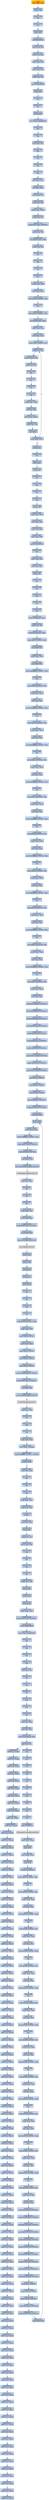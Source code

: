 digraph G {
node[shape=rectangle,style=filled,fillcolor=lightsteelblue,color=lightsteelblue]
bgcolor="transparent"
a0x004732dfmovl_edi_edi[label="start\nmovl %edi, %edi",color="lightgrey",fillcolor="orange"];
a0x004732e1pushw_dx[label="0x004732e1\npushw %dx"];
a0x004732e3nop_[label="0x004732e3\nnop "];
a0x004732e4nop_[label="0x004732e4\nnop "];
a0x004732e5popw_bx[label="0x004732e5\npopw %bx"];
a0x004732e7call_0x00473305[label="0x004732e7\ncall 0x00473305"];
a0x00473305movb_dl_dl[label="0x00473305\nmovb %dl, %dl"];
a0x00473307movw_fs_dx[label="0x00473307\nmovw %fs, %dx"];
a0x00473309movw_ds_bx[label="0x00473309\nmovw %ds, %bx"];
a0x0047330bmovw_dx_ds[label="0x0047330b\nmovw %dx, %ds"];
a0x0047330dxchgb_al_al[label="0x0047330d\nxchgb %al, %al"];
a0x0047330fpushl_0x00000000[label="0x0047330f\npushl 0x00000000"];
a0x00473315popl_ebx[label="0x00473315\npopl %ebx"];
a0x00473316nop_[label="0x00473316\nnop "];
a0x00473317nop_[label="0x00473317\nnop "];
a0x00473318pushl_ebx[label="0x00473318\npushl %ebx"];
a0x00473319movl_esp_0x00000000[label="0x00473319\nmovl %esp, 0x00000000"];
a0x0047331fnop_[label="0x0047331f\nnop "];
a0x00473320nop_[label="0x00473320\nnop "];
a0x00473321movb_al_al[label="0x00473321\nmovb %al, %al"];
a0x00473323nop_[label="0x00473323\nnop "];
a0x00473324nop_[label="0x00473324\nnop "];
a0x00473325nop_[label="0x00473325\nnop "];
a0x00473326nop_[label="0x00473326\nnop "];
a0x00473327movl_esi_esi[label="0x00473327\nmovl %esi, %esi"];
a0x00473329xorl_eax_eax[label="0x00473329\nxorl %eax, %eax"];
a0x0047332bmovw_bx_ds[label="0x0047332b\nmovw %bx, %ds"];
a0x0047332dmovb_dl_dl[label="0x0047332d\nmovb %dl, %dl"];
a0x0047332fxchgl_eax_eax_[label="0x0047332f\nxchgl %eax, (%eax)"];
a0x00473331xchgb_al_al[label="0x00473331\nxchgb %al, %al"];
a0x00473333pushl_0x4733bcUINT32[label="0x00473333\npushl $0x4733bc<UINT32>"];
a0x00473338movw_di_di[label="0x00473338\nmovw %di, %di"];
a0x0047333bleal_0x004732d7_edi[label="0x0047333b\nleal 0x004732d7, %edi"];
a0x00473341movw_si_si[label="0x00473341\nmovw %si, %si"];
a0x00473344nop_[label="0x00473344\nnop "];
a0x00473345nop_[label="0x00473345\nnop "];
a0x00473346nop_[label="0x00473346\nnop "];
a0x00473347nop_[label="0x00473347\nnop "];
a0x00473348xchgl_edx_edx[label="0x00473348\nxchgl %edx, %edx"];
a0x0047334amovl_edi_ecx[label="0x0047334a\nmovl %edi, %ecx"];
a0x0047334cxorw_0x12UINT8_bx[label="0x0047334c\nxorw $0x12<UINT8>, %bx"];
a0x00473350nop_[label="0x00473350\nnop "];
a0x00473351xorw_0x12UINT8_bx[label="0x00473351\nxorw $0x12<UINT8>, %bx"];
a0x00473355leal_0x00472f20_ebx[label="0x00473355\nleal 0x00472f20, %ebx"];
a0x0047335bxchgl_esi_esi[label="0x0047335b\nxchgl %esi, %esi"];
a0x0047335dsubl_ebx_ecx[label="0x0047335d\nsubl %ebx, %ecx"];
a0x0047335fmovb_0x5UINT8_al[label="0x0047335f\nmovb $0x5<UINT8>, %al"];
a0x00473361xchgb_cl_al[label="0x00473361\nxchgb %cl, %al"];
a0x00473363movb_ebx__ah[label="0x00473363\nmovb (%ebx), %ah"];
a0x00473365movw_si_si[label="0x00473365\nmovw %si, %si"];
a0x00473368nop_[label="0x00473368\nnop "];
a0x00473369nop_[label="0x00473369\nnop "];
a0x0047336anop_[label="0x0047336a\nnop "];
a0x0047336bnop_[label="0x0047336b\nnop "];
a0x0047336cxchgl_edx_edx[label="0x0047336c\nxchgl %edx, %edx"];
a0x0047336erorb_cl_ah[label="0x0047336e\nrorb %cl, %ah"];
a0x00473370movb_ah_ebx_[label="0x00473370\nmovb %ah, (%ebx)"];
a0x00473372xchgb_cl_al[label="0x00473372\nxchgb %cl, %al"];
a0x00473374incl_ebx[label="0x00473374\nincl %ebx"];
a0x00473375loop_0x00473361[label="0x00473375\nloop 0x00473361"];
a0x00473377pushl_eax[label="0x00473377\npushl %eax"];
a0x00473378nop_[label="0x00473378\nnop "];
a0x00473379popl_eax[label="0x00473379\npopl %eax"];
a0x0047337apopw_si[label="0x0047337a\npopw %si"];
a0x0047337cnop_[label="0x0047337c\nnop "];
a0x0047337dnop_[label="0x0047337d\nnop "];
a0x0047337enop_[label="0x0047337e\nnop "];
a0x0047337fnop_[label="0x0047337f\nnop "];
a0x00473380pushw_si[label="0x00473380\npushw %si"];
a0x00473382xchgl_eax_esi[label="0x00473382\nxchgl %eax, %esi"];
a0x00473383movw_fs_ax[label="0x00473383\nmovw %fs, %ax"];
a0x00473385movw_ds_bx[label="0x00473385\nmovw %ds, %bx"];
a0x00473387movw_ax_ds[label="0x00473387\nmovw %ax, %ds"];
a0x00473389pushl_0x00000018[label="0x00473389\npushl 0x00000018"];
a0x0047338fnop_[label="0x0047338f\nnop "];
a0x00473390movw_bx_ds[label="0x00473390\nmovw %bx, %ds"];
a0x00473392movl_esi_esi[label="0x00473392\nmovl %esi, %esi"];
a0x00473394popl_esi[label="0x00473394\npopl %esi"];
a0x00473395nop_[label="0x00473395\nnop "];
a0x00473396nop_[label="0x00473396\nnop "];
a0x00473397nop_[label="0x00473397\nnop "];
a0x00473398nop_[label="0x00473398\nnop "];
a0x00473399nop_[label="0x00473399\nnop "];
a0x0047339amovl_0x30esi__eax[label="0x0047339a\nmovl 0x30(%esi), %eax"];
a0x0047339dxchgb_bl_bl[label="0x0047339d\nxchgb %bl, %bl"];
a0x0047339fmovzbl_0x2eax__eax[label="0x0047339f\nmovzbl 0x2(%eax), %eax"];
a0x004733a3cmpl_0x0UINT8_eax[label="0x004733a3\ncmpl $0x0<UINT8>, %eax"];
a0x004733a6jne_0x004733c7[label="0x004733a6\njne 0x004733c7"];
a0x004733a8xchgl_eax_esi[label="0x004733a8\nxchgl %eax, %esi"];
a0x004733a9jmp_0x00472f2e[label="0x004733a9\njmp 0x00472f2e"];
a0x00472f2emovb_0xffffffafUINT8_bh[label="0x00472f2e\nmovb $0xffffffaf<UINT8>, %bh"];
a0x00472f30nop_[label="0x00472f30\nnop "];
a0x00472f31xorw_0xafUINT16_di[label="0x00472f31\nxorw $0xaf<UINT16>, %di"];
a0x00472f36xchgl_eax_edi[label="0x00472f36\nxchgl %eax, %edi"];
a0x00472f37xorl_esi_esi[label="0x00472f37\nxorl %esi, %esi"];
a0x00472f39movb_0xffffffafUINT8_bh[label="0x00472f39\nmovb $0xffffffaf<UINT8>, %bh"];
a0x00472f3bnop_[label="0x00472f3b\nnop "];
a0x00472f3cxorw_0xafUINT16_di[label="0x00472f3c\nxorw $0xaf<UINT16>, %di"];
a0x00472f41xchgl_eax_edi[label="0x00472f41\nxchgl %eax, %edi"];
a0x00472f42xorl_esi_esi[label="0x00472f42\nxorl %esi, %esi"];
a0x00472f44movb_0xffffffafUINT8_bh[label="0x00472f44\nmovb $0xffffffaf<UINT8>, %bh"];
a0x00472f46nop_[label="0x00472f46\nnop "];
a0x00472f47xorw_0xafUINT16_di[label="0x00472f47\nxorw $0xaf<UINT16>, %di"];
a0x00472f4cxchgl_eax_edi[label="0x00472f4c\nxchgl %eax, %edi"];
a0x00472f4dxorl_esi_esi[label="0x00472f4d\nxorl %esi, %esi"];
a0x00472f4fmovb_0xffffffafUINT8_bh[label="0x00472f4f\nmovb $0xffffffaf<UINT8>, %bh"];
a0x00472f51nop_[label="0x00472f51\nnop "];
a0x00472f52xorw_0xafUINT16_di[label="0x00472f52\nxorw $0xaf<UINT16>, %di"];
a0x00472f57xchgl_eax_edi[label="0x00472f57\nxchgl %eax, %edi"];
a0x00472f58xorl_esi_esi[label="0x00472f58\nxorl %esi, %esi"];
a0x00472f5amovb_0xffffffafUINT8_bh[label="0x00472f5a\nmovb $0xffffffaf<UINT8>, %bh"];
a0x00472f5cnop_[label="0x00472f5c\nnop "];
a0x00472f5dxorw_0xafUINT16_di[label="0x00472f5d\nxorw $0xaf<UINT16>, %di"];
a0x00472f62xchgl_eax_edi[label="0x00472f62\nxchgl %eax, %edi"];
a0x00472f63xorl_esi_esi[label="0x00472f63\nxorl %esi, %esi"];
a0x00472f65movb_0xffffffafUINT8_bh[label="0x00472f65\nmovb $0xffffffaf<UINT8>, %bh"];
a0x00472f67nop_[label="0x00472f67\nnop "];
a0x00472f68xorw_0xafUINT16_di[label="0x00472f68\nxorw $0xaf<UINT16>, %di"];
a0x00472f6dxchgl_eax_edi[label="0x00472f6d\nxchgl %eax, %edi"];
a0x00472f6exorl_esi_esi[label="0x00472f6e\nxorl %esi, %esi"];
a0x00472f70movb_0xffffffafUINT8_bh[label="0x00472f70\nmovb $0xffffffaf<UINT8>, %bh"];
a0x00472f72nop_[label="0x00472f72\nnop "];
a0x00472f73xorw_0xafUINT16_di[label="0x00472f73\nxorw $0xaf<UINT16>, %di"];
a0x00472f78xchgl_eax_edi[label="0x00472f78\nxchgl %eax, %edi"];
a0x00472f79xorl_esi_esi[label="0x00472f79\nxorl %esi, %esi"];
a0x00472f7bmovb_0xffffffafUINT8_bh[label="0x00472f7b\nmovb $0xffffffaf<UINT8>, %bh"];
a0x00472f7dnop_[label="0x00472f7d\nnop "];
a0x00472f7exorw_0xafUINT16_di[label="0x00472f7e\nxorw $0xaf<UINT16>, %di"];
a0x00472f83xchgl_eax_edi[label="0x00472f83\nxchgl %eax, %edi"];
a0x00472f84xorl_esi_esi[label="0x00472f84\nxorl %esi, %esi"];
a0x00472f86movb_0xffffffafUINT8_bh[label="0x00472f86\nmovb $0xffffffaf<UINT8>, %bh"];
a0x00472f88nop_[label="0x00472f88\nnop "];
a0x00472f89xorw_0xafUINT16_di[label="0x00472f89\nxorw $0xaf<UINT16>, %di"];
a0x00472f8exchgl_eax_edi[label="0x00472f8e\nxchgl %eax, %edi"];
a0x00472f8fxorl_esi_esi[label="0x00472f8f\nxorl %esi, %esi"];
a0x00472f91pushl_0x39960a4UINT32[label="0x00472f91\npushl $0x39960a4<UINT32>"];
a0x00472f96pushl_0x4fd2935UINT32[label="0x00472f96\npushl $0x4fd2935<UINT32>"];
a0x00472f9bpushl_0x6068aeeUINT32[label="0x00472f9b\npushl $0x6068aee<UINT32>"];
a0x00472fa0pushl_0x5681b2dUINT32[label="0x00472fa0\npushl $0x5681b2d<UINT32>"];
a0x00472fa5pushl_0x40102fUINT32[label="0x00472fa5\npushl $0x40102f<UINT32>"];
a0x00472faapushl_0x40103aUINT32[label="0x00472faa\npushl $0x40103a<UINT32>"];
a0x00472fafpushl_0x401035UINT32[label="0x00472faf\npushl $0x401035<UINT32>"];
a0x00472fb4pushl_0x1135440UINT32[label="0x00472fb4\npushl $0x1135440<UINT32>"];
a0x00472fb9pushl_0x8c104aUINT32[label="0x00472fb9\npushl $0x8c104a<UINT32>"];
a0x00472fbepushl_0x170330bUINT32[label="0x00472fbe\npushl $0x170330b<UINT32>"];
a0x00472fc3pushl_0x1UINT8[label="0x00472fc3\npushl $0x1<UINT8>"];
a0x00472fc5pushl_0x20UINT8[label="0x00472fc5\npushl $0x20<UINT8>"];
a0x00472fc7pushl_0x65UINT8[label="0x00472fc7\npushl $0x65<UINT8>"];
a0x00472fc9pushl_0x6941UINT32[label="0x00472fc9\npushl $0x6941<UINT32>"];
a0x00472fcepushl_0x401018UINT32[label="0x00472fce\npushl $0x401018<UINT32>"];
a0x00472fd3call_0x004730e5[label="0x00472fd3\ncall 0x004730e5"];
a0x004730e5pushl_ebp[label="0x004730e5\npushl %ebp"];
a0x004730e6movl_esp_ebp[label="0x004730e6\nmovl %esp, %ebp"];
a0x004730e8addl_0xfffffff8UINT8_esp[label="0x004730e8\naddl $0xfffffff8<UINT8>, %esp"];
a0x004730ebpushl_0x473420UINT32[label="0x004730eb\npushl $0x473420<UINT32>"];
a0x004730f0pushl_0x400UINT32[label="0x004730f0\npushl $0x400<UINT32>"];
a0x004730f5call_0x004733fc[label="0x004730f5\ncall 0x004733fc"];
a0x004733fcjmp_GetTempPathA_kernel32_dll[label="0x004733fc\njmp GetTempPathA@kernel32.dll"];
GetTempPathA_kernel32_dll[label="GetTempPathA@kernel32.dll",color="lightgrey",fillcolor="lightgrey"];
a0x004730famovl_esi_esi[label="0x004730fa\nmovl %esi, %esi"];
a0x004730fcnop_[label="0x004730fc\nnop "];
a0x004730fdnop_[label="0x004730fd\nnop "];
a0x004730fenop_[label="0x004730fe\nnop "];
a0x004730ffxchgl_edi_edi[label="0x004730ff\nxchgl %edi, %edi"];
a0x00473101pushl_0x8ebp_[label="0x00473101\npushl 0x8(%ebp)"];
a0x00473104pushl_0x473420UINT32[label="0x00473104\npushl $0x473420<UINT32>"];
a0x00473109call_0x00473408[label="0x00473109\ncall 0x00473408"];
a0x00473408jmp_lstrcatA_kernel32_dll[label="0x00473408\njmp lstrcatA@kernel32.dll"];
lstrcatA_kernel32_dll[label="lstrcatA@kernel32.dll",color="lightgrey",fillcolor="lightgrey"];
a0x0047310epushl_esi[label="0x0047310e\npushl %esi"];
a0x0047310fpushl_edi[label="0x0047310f\npushl %edi"];
a0x00473110pushl_eax[label="0x00473110\npushl %eax"];
a0x00473111pushl_esi[label="0x00473111\npushl %esi"];
a0x00473112pushl_eax[label="0x00473112\npushl %eax"];
a0x00473113nop_[label="0x00473113\nnop "];
a0x00473114nop_[label="0x00473114\nnop "];
a0x00473115nop_[label="0x00473115\nnop "];
a0x00473116nop_[label="0x00473116\nnop "];
a0x00473117addl_0x14UINT8_esp[label="0x00473117\naddl $0x14<UINT8>, %esp"];
a0x0047311axchgl_edi_edi[label="0x0047311a\nxchgl %edi, %edi"];
a0x0047311cpushl_0x0UINT8[label="0x0047311c\npushl $0x0<UINT8>"];
a0x0047311epushl_0x14ebp_[label="0x0047311e\npushl 0x14(%ebp)"];
a0x00473121pushl_0x2UINT8[label="0x00473121\npushl $0x2<UINT8>"];
a0x00473123pushl_0x0UINT8[label="0x00473123\npushl $0x0<UINT8>"];
a0x00473125pushl_0x0UINT8[label="0x00473125\npushl $0x0<UINT8>"];
a0x00473127pushl_0xc0000000UINT32[label="0x00473127\npushl $0xc0000000<UINT32>"];
a0x0047312cpushl_0x473420UINT32[label="0x0047312c\npushl $0x473420<UINT32>"];
a0x00473131call_0x004733f0[label="0x00473131\ncall 0x004733f0"];
a0x004733f0jmp_CreateFileA_kernel32_dll[label="0x004733f0\njmp CreateFileA@kernel32.dll"];
CreateFileA_kernel32_dll[label="CreateFileA@kernel32.dll",color="lightgrey",fillcolor="lightgrey"];
a0x00473136movl_esi_esi[label="0x00473136\nmovl %esi, %esi"];
a0x00473138nop_[label="0x00473138\nnop "];
a0x00473139nop_[label="0x00473139\nnop "];
a0x0047313anop_[label="0x0047313a\nnop "];
a0x0047313bxchgl_edi_edi[label="0x0047313b\nxchgl %edi, %edi"];
a0x0047313dmovl_eax__4ebp_[label="0x0047313d\nmovl %eax, -4(%ebp)"];
a0x00473140cmpl_0xffffffffUINT8__4ebp_[label="0x00473140\ncmpl $0xffffffff<UINT8>, -4(%ebp)"];
a0x00473144je_0x00473257[label="0x00473144\nje 0x00473257"];
a0x0047314amovl_esi_esi[label="0x0047314a\nmovl %esi, %esi"];
a0x0047314cnop_[label="0x0047314c\nnop "];
a0x0047314dnop_[label="0x0047314d\nnop "];
a0x0047314enop_[label="0x0047314e\nnop "];
a0x0047314fxchgl_edi_edi[label="0x0047314f\nxchgl %edi, %edi"];
a0x00473151movl_edi_edi[label="0x00473151\nmovl %edi, %edi"];
a0x00473153pusha_[label="0x00473153\npusha "];
a0x00473154movw_fs_dx[label="0x00473154\nmovw %fs, %dx"];
a0x00473156pushl_ds[label="0x00473156\npushl %ds"];
a0x00473157xchgb_al_al[label="0x00473157\nxchgb %al, %al"];
a0x00473159movw_dx_ds[label="0x00473159\nmovw %dx, %ds"];
a0x0047315bnop_[label="0x0047315b\nnop "];
a0x0047315cnop_[label="0x0047315c\nnop "];
a0x0047315dnop_[label="0x0047315d\nnop "];
a0x0047315enop_[label="0x0047315e\nnop "];
a0x0047315fxchgb_bh_bh[label="0x0047315f\nxchgb %bh, %bh"];
a0x00473161pushl_esi[label="0x00473161\npushl %esi"];
a0x00473162pushl_eax[label="0x00473162\npushl %eax"];
a0x00473163pushl_eax[label="0x00473163\npushl %eax"];
a0x00473164xchgl_ebx_ebx[label="0x00473164\nxchgl %ebx, %ebx"];
a0x00473166pushl_0x473190UINT32[label="0x00473166\npushl $0x473190<UINT32>"];
a0x0047316bpushl_0x00000000[label="0x0047316b\npushl 0x00000000"];
a0x00473171movl_esp_0x00000000[label="0x00473171\nmovl %esp, 0x00000000"];
a0x00473177nop_[label="0x00473177\nnop "];
a0x00473178nop_[label="0x00473178\nnop "];
a0x00473179nop_[label="0x00473179\nnop "];
a0x0047317anop_[label="0x0047317a\nnop "];
a0x0047317bmovb_al_al[label="0x0047317b\nmovb %al, %al"];
a0x0047317dnop_[label="0x0047317d\nnop "];
a0x0047317enop_[label="0x0047317e\nnop "];
a0x0047317fnop_[label="0x0047317f\nnop "];
a0x00473180nop_[label="0x00473180\nnop "];
a0x00473181nop_[label="0x00473181\nnop "];
a0x00473182nop_[label="0x00473182\nnop "];
a0x00473183movl_esi_esi[label="0x00473183\nmovl %esi, %esi"];
a0x00473185xorb_bh_bh[label="0x00473185\nxorb %bh, %bh"];
a0x00473187movw_0x14esp__ds[label="0x00473187\nmovw 0x14(%esp), %ds"];
a0x0047318bdivb_bh_al[label="0x0047318b\ndivb %bh, %al"];
a0x7c839aa8int3_[label="0x7c839aa8\nint3 "];
a0x7c839aa9int3_[label="0x7c839aa9\nint3 "];
a0x7c839aaaint3_[label="0x7c839aaa\nint3 "];
a0x7c839aabint3_[label="0x7c839aab\nint3 "];
a0x7c839aacint3_[label="0x7c839aac\nint3 "];
a0x7c839aadint3_[label="0x7c839aad\nint3 "];
a0x7c839aaeint3_[label="0x7c839aae\nint3 "];
a0x7c839aafint3_[label="0x7c839aaf\nint3 "];
a0x7c839ab0int3_[label="0x7c839ab0\nint3 "];
a0x7c839ab1int3_[label="0x7c839ab1\nint3 "];
a0x7c839ab2jmp_0x7c801e1a[label="0x7c839ab2\njmp 0x7c801e1a"];
TerminateProcess_kernel32_dll[label="TerminateProcess@kernel32.dll",color="lightgrey",fillcolor="lightgrey"];
a0x7c9032a8movl_fs_0_esp[label="0x7c9032a8\nmovl %fs:0, %esp"];
a0x7c9032afpopl_fs_0[label="0x7c9032af\npopl %fs:0"];
a0x7c9032b6movl_ebp_esp[label="0x7c9032b6\nmovl %ebp, %esp"];
a0x7c9032b8popl_ebp[label="0x7c9032b8\npopl %ebp"];
a0x7c9032b9ret_0x14UINT16[label="0x7c9032b9\nret $0x14<UINT16>"];
a0x00472fd8movb_0x39UINT8_bh[label="0x00472fd8\nmovb $0x39<UINT8>, %bh"];
a0x00472fdanop_[label="0x00472fda\nnop "];
a0x00472fdbxorw_0x39UINT8_di[label="0x00472fdb\nxorw $0x39<UINT8>, %di"];
a0x00472fdfxchgl_eax_edi[label="0x00472fdf\nxchgl %eax, %edi"];
a0x00472fe0xorl_esi_esi[label="0x00472fe0\nxorl %esi, %esi"];
a0x00472fe2movb_0x39UINT8_bh[label="0x00472fe2\nmovb $0x39<UINT8>, %bh"];
a0x00472fe4nop_[label="0x00472fe4\nnop "];
a0x00472fe5xorw_0x39UINT8_di[label="0x00472fe5\nxorw $0x39<UINT8>, %di"];
a0x00472fe9xchgl_eax_edi[label="0x00472fe9\nxchgl %eax, %edi"];
a0x00472feaxorl_esi_esi[label="0x00472fea\nxorl %esi, %esi"];
a0x00472fecmovb_0x39UINT8_bh[label="0x00472fec\nmovb $0x39<UINT8>, %bh"];
a0x00472feenop_[label="0x00472fee\nnop "];
a0x00472fefxorw_0x39UINT8_di[label="0x00472fef\nxorw $0x39<UINT8>, %di"];
a0x00472ff3xchgl_eax_edi[label="0x00472ff3\nxchgl %eax, %edi"];
a0x00472ff4xorl_esi_esi[label="0x00472ff4\nxorl %esi, %esi"];
a0x00472ff6movb_0x39UINT8_bh[label="0x00472ff6\nmovb $0x39<UINT8>, %bh"];
a0x00472ff8nop_[label="0x00472ff8\nnop "];
a0x00472ff9xorw_0x39UINT8_di[label="0x00472ff9\nxorw $0x39<UINT8>, %di"];
a0x00472ffdxchgl_eax_edi[label="0x00472ffd\nxchgl %eax, %edi"];
a0x00472ffexorl_esi_esi[label="0x00472ffe\nxorl %esi, %esi"];
a0x00473000movb_0x39UINT8_bh[label="0x00473000\nmovb $0x39<UINT8>, %bh"];
a0x00473002nop_[label="0x00473002\nnop "];
a0x00473003xorw_0x39UINT8_di[label="0x00473003\nxorw $0x39<UINT8>, %di"];
a0x00473007xchgl_eax_edi[label="0x00473007\nxchgl %eax, %edi"];
a0x00473008xorl_esi_esi[label="0x00473008\nxorl %esi, %esi"];
a0x0047300amovb_0x39UINT8_bh[label="0x0047300a\nmovb $0x39<UINT8>, %bh"];
a0x0047300cnop_[label="0x0047300c\nnop "];
a0x0047300dxorw_0x39UINT8_di[label="0x0047300d\nxorw $0x39<UINT8>, %di"];
a0x00473011xchgl_eax_edi[label="0x00473011\nxchgl %eax, %edi"];
a0x00473012xorl_esi_esi[label="0x00473012\nxorl %esi, %esi"];
a0x00473014movb_0x39UINT8_bh[label="0x00473014\nmovb $0x39<UINT8>, %bh"];
a0x00473016nop_[label="0x00473016\nnop "];
a0x00473017xorw_0x39UINT8_di[label="0x00473017\nxorw $0x39<UINT8>, %di"];
a0x0047301bxchgl_eax_edi[label="0x0047301b\nxchgl %eax, %edi"];
a0x0047301cxorl_esi_esi[label="0x0047301c\nxorl %esi, %esi"];
a0x0047301emovb_0x39UINT8_bh[label="0x0047301e\nmovb $0x39<UINT8>, %bh"];
a0x00473020nop_[label="0x00473020\nnop "];
a0x00473021xorw_0x39UINT8_di[label="0x00473021\nxorw $0x39<UINT8>, %di"];
a0x00473025xchgl_eax_edi[label="0x00473025\nxchgl %eax, %edi"];
a0x00473026xorl_esi_esi[label="0x00473026\nxorl %esi, %esi"];
a0x00473028movb_0x39UINT8_bh[label="0x00473028\nmovb $0x39<UINT8>, %bh"];
a0x0047302anop_[label="0x0047302a\nnop "];
a0x0047302bxorw_0x39UINT8_di[label="0x0047302b\nxorw $0x39<UINT8>, %di"];
a0x0047302fxchgl_eax_edi[label="0x0047302f\nxchgl %eax, %edi"];
a0x00473030xorl_esi_esi[label="0x00473030\nxorl %esi, %esi"];
a0x00473032pushl_0x5ed63baUINT32[label="0x00473032\npushl $0x5ed63ba<UINT32>"];
a0x00473037pushl_0x25ba069UINT32[label="0x00473037\npushl $0x25ba069<UINT32>"];
a0x0047303cpushl_0x2a626a0UINT32[label="0x0047303c\npushl $0x2a626a0<UINT32>"];
a0x00473041pushl_0x3a0752aUINT32[label="0x00473041\npushl $0x3a0752a<UINT32>"];
a0x00473046pushl_0x40798eUINT32[label="0x00473046\npushl $0x40798e<UINT32>"];
a0x0047304bpushl_0x40799aUINT32[label="0x0047304b\npushl $0x40799a<UINT32>"];
a0x00473050pushl_0x407993UINT32[label="0x00473050\npushl $0x407993<UINT32>"];
a0x00473055pushl_0x5c54d5UINT32[label="0x00473055\npushl $0x5c54d5<UINT32>"];
a0x0047305apushl_0x5ceca32UINT32[label="0x0047305a\npushl $0x5ceca32<UINT32>"];
a0x0047305fpushl_0x39950f5UINT32[label="0x0047305f\npushl $0x39950f5<UINT32>"];
a0x00473064pushl_0x1UINT8[label="0x00473064\npushl $0x1<UINT8>"];
a0x00473066pushl_0x20UINT8[label="0x00473066\npushl $0x20<UINT8>"];
a0x00473068pushl_0xd6UINT32[label="0x00473068\npushl $0xd6<UINT32>"];
a0x0047306dpushl_0x6b474UINT32[label="0x0047306d\npushl $0x6b474<UINT32>"];
a0x00473072pushl_0x407981UINT32[label="0x00473072\npushl $0x407981<UINT32>"];
a0x00473077call_0x004730e5[label="0x00473077\ncall 0x004730e5"];
a0x0000007caddb_al_eax_[label="0x0000007c\naddb %al, (%eax)"];
a0x0000007eaddb_al_eax_[label="0x0000007e\naddb %al, (%eax)"];
a0x00000080addb_al_eax_[label="0x00000080\naddb %al, (%eax)"];
a0x00000082addb_al_eax_[label="0x00000082\naddb %al, (%eax)"];
a0x00000084addb_al_eax_[label="0x00000084\naddb %al, (%eax)"];
a0x00000086addb_al_eax_[label="0x00000086\naddb %al, (%eax)"];
a0x00000088addb_al_eax_[label="0x00000088\naddb %al, (%eax)"];
a0x0000008aaddb_al_eax_[label="0x0000008a\naddb %al, (%eax)"];
a0x0000008caddb_al_eax_[label="0x0000008c\naddb %al, (%eax)"];
a0x0000008eaddb_al_eax_[label="0x0000008e\naddb %al, (%eax)"];
a0x00000090addb_al_eax_[label="0x00000090\naddb %al, (%eax)"];
a0x00000092addb_al_eax_[label="0x00000092\naddb %al, (%eax)"];
a0x00000094addb_al_eax_[label="0x00000094\naddb %al, (%eax)"];
a0x00000096addb_al_eax_[label="0x00000096\naddb %al, (%eax)"];
a0x00000098addb_al_eax_[label="0x00000098\naddb %al, (%eax)"];
a0x0000009aaddb_al_eax_[label="0x0000009a\naddb %al, (%eax)"];
a0x0000009caddb_al_eax_[label="0x0000009c\naddb %al, (%eax)"];
a0x0000009eaddb_al_eax_[label="0x0000009e\naddb %al, (%eax)"];
a0x000000a0addb_al_eax_[label="0x000000a0\naddb %al, (%eax)"];
a0x000000a2addb_al_eax_[label="0x000000a2\naddb %al, (%eax)"];
a0x000000a4addb_al_eax_[label="0x000000a4\naddb %al, (%eax)"];
a0x000000a6addb_al_eax_[label="0x000000a6\naddb %al, (%eax)"];
a0x000000a8addb_al_eax_[label="0x000000a8\naddb %al, (%eax)"];
a0x000000aaaddb_al_eax_[label="0x000000aa\naddb %al, (%eax)"];
a0x000000acaddb_al_eax_[label="0x000000ac\naddb %al, (%eax)"];
a0x000000aeaddb_al_eax_[label="0x000000ae\naddb %al, (%eax)"];
a0x000000b0addb_al_eax_[label="0x000000b0\naddb %al, (%eax)"];
a0x000000b2addb_al_eax_[label="0x000000b2\naddb %al, (%eax)"];
a0x000000b4addb_al_eax_[label="0x000000b4\naddb %al, (%eax)"];
a0x000000b6addb_al_eax_[label="0x000000b6\naddb %al, (%eax)"];
a0x000000b8addb_al_eax_[label="0x000000b8\naddb %al, (%eax)"];
a0x000000baaddb_al_eax_[label="0x000000ba\naddb %al, (%eax)"];
a0x000000bcaddb_al_eax_[label="0x000000bc\naddb %al, (%eax)"];
a0x000000beaddb_al_eax_[label="0x000000be\naddb %al, (%eax)"];
a0x000000c0addb_al_eax_[label="0x000000c0\naddb %al, (%eax)"];
a0x000000c2addb_al_eax_[label="0x000000c2\naddb %al, (%eax)"];
a0x000000c4addb_al_eax_[label="0x000000c4\naddb %al, (%eax)"];
a0x000000c6addb_al_eax_[label="0x000000c6\naddb %al, (%eax)"];
a0x000000c8addb_al_eax_[label="0x000000c8\naddb %al, (%eax)"];
a0x000000caaddb_al_eax_[label="0x000000ca\naddb %al, (%eax)"];
a0x000000ccaddb_al_eax_[label="0x000000cc\naddb %al, (%eax)"];
a0x000000ceaddb_al_eax_[label="0x000000ce\naddb %al, (%eax)"];
a0x000000d0addb_al_eax_[label="0x000000d0\naddb %al, (%eax)"];
a0x000000d2addb_al_eax_[label="0x000000d2\naddb %al, (%eax)"];
a0x000000d4addb_al_eax_[label="0x000000d4\naddb %al, (%eax)"];
a0x000000d6addb_al_eax_[label="0x000000d6\naddb %al, (%eax)"];
a0x000000d8addb_al_eax_[label="0x000000d8\naddb %al, (%eax)"];
a0x000000daaddb_al_eax_[label="0x000000da\naddb %al, (%eax)"];
a0x000000dcaddb_al_eax_[label="0x000000dc\naddb %al, (%eax)"];
a0x000000deaddb_al_eax_[label="0x000000de\naddb %al, (%eax)"];
a0x000000e0addb_al_eax_[label="0x000000e0\naddb %al, (%eax)"];
a0x000000e2addb_al_eax_[label="0x000000e2\naddb %al, (%eax)"];
a0x000000e4addb_al_eax_[label="0x000000e4\naddb %al, (%eax)"];
a0x000000e6addb_al_eax_[label="0x000000e6\naddb %al, (%eax)"];
a0x000000e8addb_al_eax_[label="0x000000e8\naddb %al, (%eax)"];
a0x000000eaaddb_al_eax_[label="0x000000ea\naddb %al, (%eax)"];
a0x000000ecaddb_al_eax_[label="0x000000ec\naddb %al, (%eax)"];
a0x000000eeaddb_al_eax_[label="0x000000ee\naddb %al, (%eax)"];
a0x000000f0addb_al_eax_[label="0x000000f0\naddb %al, (%eax)"];
a0x000000f2addb_al_eax_[label="0x000000f2\naddb %al, (%eax)"];
a0x000000f4addb_al_eax_[label="0x000000f4\naddb %al, (%eax)"];
a0x000000f6addb_al_eax_[label="0x000000f6\naddb %al, (%eax)"];
a0x000000f8addb_al_eax_[label="0x000000f8\naddb %al, (%eax)"];
a0x000000faaddb_al_eax_[label="0x000000fa\naddb %al, (%eax)"];
a0x000000fcaddb_al_eax_[label="0x000000fc\naddb %al, (%eax)"];
a0x000000feaddb_al_eax_[label="0x000000fe\naddb %al, (%eax)"];
a0x00000100addb_al_eax_[label="0x00000100\naddb %al, (%eax)"];
a0x00000102addb_al_eax_[label="0x00000102\naddb %al, (%eax)"];
a0x00000104addb_al_eax_[label="0x00000104\naddb %al, (%eax)"];
a0x00000106addb_al_eax_[label="0x00000106\naddb %al, (%eax)"];
a0x00000108addb_al_eax_[label="0x00000108\naddb %al, (%eax)"];
a0x0000010aaddb_al_eax_[label="0x0000010a\naddb %al, (%eax)"];
a0x0000010caddb_al_eax_[label="0x0000010c\naddb %al, (%eax)"];
a0x0000010eaddb_al_eax_[label="0x0000010e\naddb %al, (%eax)"];
a0x00000110addb_al_eax_[label="0x00000110\naddb %al, (%eax)"];
a0x00000112addb_al_eax_[label="0x00000112\naddb %al, (%eax)"];
a0x00000114addb_al_eax_[label="0x00000114\naddb %al, (%eax)"];
a0x00000116addb_al_eax_[label="0x00000116\naddb %al, (%eax)"];
a0x00000118addb_al_eax_[label="0x00000118\naddb %al, (%eax)"];
a0x0000011aaddb_al_eax_[label="0x0000011a\naddb %al, (%eax)"];
a0x0000011caddb_al_eax_[label="0x0000011c\naddb %al, (%eax)"];
a0x0000011eaddb_al_eax_[label="0x0000011e\naddb %al, (%eax)"];
a0x00000120addb_al_eax_[label="0x00000120\naddb %al, (%eax)"];
a0x00000122addb_al_eax_[label="0x00000122\naddb %al, (%eax)"];
a0x00000124addb_al_eax_[label="0x00000124\naddb %al, (%eax)"];
a0x00000126addb_al_eax_[label="0x00000126\naddb %al, (%eax)"];
a0x00000128addb_al_eax_[label="0x00000128\naddb %al, (%eax)"];
a0x0000012aaddb_al_eax_[label="0x0000012a\naddb %al, (%eax)"];
a0x0000012caddb_al_eax_[label="0x0000012c\naddb %al, (%eax)"];
a0x0000012eaddb_al_eax_[label="0x0000012e\naddb %al, (%eax)"];
a0x00000130addb_al_eax_[label="0x00000130\naddb %al, (%eax)"];
a0x00000132addb_al_eax_[label="0x00000132\naddb %al, (%eax)"];
a0x00000134addb_al_eax_[label="0x00000134\naddb %al, (%eax)"];
a0x00000136addb_al_eax_[label="0x00000136\naddb %al, (%eax)"];
a0x00000138addb_al_eax_[label="0x00000138\naddb %al, (%eax)"];
a0x0000013aaddb_al_eax_[label="0x0000013a\naddb %al, (%eax)"];
a0x0000013caddb_al_eax_[label="0x0000013c\naddb %al, (%eax)"];
a0x0000013eaddb_al_eax_[label="0x0000013e\naddb %al, (%eax)"];
a0x00000140addb_al_eax_[label="0x00000140\naddb %al, (%eax)"];
a0x00000142addb_al_eax_[label="0x00000142\naddb %al, (%eax)"];
a0x00000144addb_al_eax_[label="0x00000144\naddb %al, (%eax)"];
a0x00000146addb_al_eax_[label="0x00000146\naddb %al, (%eax)"];
a0x004732dfmovl_edi_edi -> a0x004732e1pushw_dx [color="#000000"];
a0x004732e1pushw_dx -> a0x004732e3nop_ [color="#000000"];
a0x004732e3nop_ -> a0x004732e4nop_ [color="#000000"];
a0x004732e4nop_ -> a0x004732e5popw_bx [color="#000000"];
a0x004732e5popw_bx -> a0x004732e7call_0x00473305 [color="#000000"];
a0x004732e7call_0x00473305 -> a0x00473305movb_dl_dl [color="#000000"];
a0x00473305movb_dl_dl -> a0x00473307movw_fs_dx [color="#000000"];
a0x00473307movw_fs_dx -> a0x00473309movw_ds_bx [color="#000000"];
a0x00473309movw_ds_bx -> a0x0047330bmovw_dx_ds [color="#000000"];
a0x0047330bmovw_dx_ds -> a0x0047330dxchgb_al_al [color="#000000"];
a0x0047330dxchgb_al_al -> a0x0047330fpushl_0x00000000 [color="#000000"];
a0x0047330fpushl_0x00000000 -> a0x00473315popl_ebx [color="#000000"];
a0x00473315popl_ebx -> a0x00473316nop_ [color="#000000"];
a0x00473316nop_ -> a0x00473317nop_ [color="#000000"];
a0x00473317nop_ -> a0x00473318pushl_ebx [color="#000000"];
a0x00473318pushl_ebx -> a0x00473319movl_esp_0x00000000 [color="#000000"];
a0x00473319movl_esp_0x00000000 -> a0x0047331fnop_ [color="#000000"];
a0x0047331fnop_ -> a0x00473320nop_ [color="#000000"];
a0x00473320nop_ -> a0x00473321movb_al_al [color="#000000"];
a0x00473321movb_al_al -> a0x00473323nop_ [color="#000000"];
a0x00473323nop_ -> a0x00473324nop_ [color="#000000"];
a0x00473324nop_ -> a0x00473325nop_ [color="#000000"];
a0x00473325nop_ -> a0x00473326nop_ [color="#000000"];
a0x00473326nop_ -> a0x00473327movl_esi_esi [color="#000000"];
a0x00473327movl_esi_esi -> a0x00473329xorl_eax_eax [color="#000000"];
a0x00473329xorl_eax_eax -> a0x0047332bmovw_bx_ds [color="#000000"];
a0x0047332bmovw_bx_ds -> a0x0047332dmovb_dl_dl [color="#000000"];
a0x0047332dmovb_dl_dl -> a0x0047332fxchgl_eax_eax_ [color="#000000"];
a0x0047332fxchgl_eax_eax_ -> a0x00473331xchgb_al_al [color="#000000"];
a0x00473331xchgb_al_al -> a0x00473333pushl_0x4733bcUINT32 [color="#000000"];
a0x00473333pushl_0x4733bcUINT32 -> a0x00473338movw_di_di [color="#000000"];
a0x00473338movw_di_di -> a0x0047333bleal_0x004732d7_edi [color="#000000"];
a0x0047333bleal_0x004732d7_edi -> a0x00473341movw_si_si [color="#000000"];
a0x00473341movw_si_si -> a0x00473344nop_ [color="#000000"];
a0x00473344nop_ -> a0x00473345nop_ [color="#000000"];
a0x00473345nop_ -> a0x00473346nop_ [color="#000000"];
a0x00473346nop_ -> a0x00473347nop_ [color="#000000"];
a0x00473347nop_ -> a0x00473348xchgl_edx_edx [color="#000000"];
a0x00473348xchgl_edx_edx -> a0x0047334amovl_edi_ecx [color="#000000"];
a0x0047334amovl_edi_ecx -> a0x0047334cxorw_0x12UINT8_bx [color="#000000"];
a0x0047334cxorw_0x12UINT8_bx -> a0x00473350nop_ [color="#000000"];
a0x00473350nop_ -> a0x00473351xorw_0x12UINT8_bx [color="#000000"];
a0x00473351xorw_0x12UINT8_bx -> a0x00473355leal_0x00472f20_ebx [color="#000000"];
a0x00473355leal_0x00472f20_ebx -> a0x0047335bxchgl_esi_esi [color="#000000"];
a0x0047335bxchgl_esi_esi -> a0x0047335dsubl_ebx_ecx [color="#000000"];
a0x0047335dsubl_ebx_ecx -> a0x0047335fmovb_0x5UINT8_al [color="#000000"];
a0x0047335fmovb_0x5UINT8_al -> a0x00473361xchgb_cl_al [color="#000000"];
a0x00473361xchgb_cl_al -> a0x00473363movb_ebx__ah [color="#000000"];
a0x00473363movb_ebx__ah -> a0x00473365movw_si_si [color="#000000"];
a0x00473365movw_si_si -> a0x00473368nop_ [color="#000000"];
a0x00473368nop_ -> a0x00473369nop_ [color="#000000"];
a0x00473369nop_ -> a0x0047336anop_ [color="#000000"];
a0x0047336anop_ -> a0x0047336bnop_ [color="#000000"];
a0x0047336bnop_ -> a0x0047336cxchgl_edx_edx [color="#000000"];
a0x0047336cxchgl_edx_edx -> a0x0047336erorb_cl_ah [color="#000000"];
a0x0047336erorb_cl_ah -> a0x00473370movb_ah_ebx_ [color="#000000"];
a0x00473370movb_ah_ebx_ -> a0x00473372xchgb_cl_al [color="#000000"];
a0x00473372xchgb_cl_al -> a0x00473374incl_ebx [color="#000000"];
a0x00473374incl_ebx -> a0x00473375loop_0x00473361 [color="#000000"];
a0x00473375loop_0x00473361 -> a0x00473361xchgb_cl_al [color="#000000",label="T"];
a0x00473375loop_0x00473361 -> a0x00473377pushl_eax [color="#000000",label="F"];
a0x00473377pushl_eax -> a0x00473378nop_ [color="#000000"];
a0x00473378nop_ -> a0x00473379popl_eax [color="#000000"];
a0x00473379popl_eax -> a0x0047337apopw_si [color="#000000"];
a0x0047337apopw_si -> a0x0047337cnop_ [color="#000000"];
a0x0047337cnop_ -> a0x0047337dnop_ [color="#000000"];
a0x0047337dnop_ -> a0x0047337enop_ [color="#000000"];
a0x0047337enop_ -> a0x0047337fnop_ [color="#000000"];
a0x0047337fnop_ -> a0x00473380pushw_si [color="#000000"];
a0x00473380pushw_si -> a0x00473382xchgl_eax_esi [color="#000000"];
a0x00473382xchgl_eax_esi -> a0x00473383movw_fs_ax [color="#000000"];
a0x00473383movw_fs_ax -> a0x00473385movw_ds_bx [color="#000000"];
a0x00473385movw_ds_bx -> a0x00473387movw_ax_ds [color="#000000"];
a0x00473387movw_ax_ds -> a0x00473389pushl_0x00000018 [color="#000000"];
a0x00473389pushl_0x00000018 -> a0x0047338fnop_ [color="#000000"];
a0x0047338fnop_ -> a0x00473390movw_bx_ds [color="#000000"];
a0x00473390movw_bx_ds -> a0x00473392movl_esi_esi [color="#000000"];
a0x00473392movl_esi_esi -> a0x00473394popl_esi [color="#000000"];
a0x00473394popl_esi -> a0x00473395nop_ [color="#000000"];
a0x00473395nop_ -> a0x00473396nop_ [color="#000000"];
a0x00473396nop_ -> a0x00473397nop_ [color="#000000"];
a0x00473397nop_ -> a0x00473398nop_ [color="#000000"];
a0x00473398nop_ -> a0x00473399nop_ [color="#000000"];
a0x00473399nop_ -> a0x0047339amovl_0x30esi__eax [color="#000000"];
a0x0047339amovl_0x30esi__eax -> a0x0047339dxchgb_bl_bl [color="#000000"];
a0x0047339dxchgb_bl_bl -> a0x0047339fmovzbl_0x2eax__eax [color="#000000"];
a0x0047339fmovzbl_0x2eax__eax -> a0x004733a3cmpl_0x0UINT8_eax [color="#000000"];
a0x004733a3cmpl_0x0UINT8_eax -> a0x004733a6jne_0x004733c7 [color="#000000"];
a0x004733a6jne_0x004733c7 -> a0x004733a8xchgl_eax_esi [color="#000000",label="F"];
a0x004733a8xchgl_eax_esi -> a0x004733a9jmp_0x00472f2e [color="#000000"];
a0x004733a9jmp_0x00472f2e -> a0x00472f2emovb_0xffffffafUINT8_bh [color="#000000"];
a0x00472f2emovb_0xffffffafUINT8_bh -> a0x00472f30nop_ [color="#000000"];
a0x00472f30nop_ -> a0x00472f31xorw_0xafUINT16_di [color="#000000"];
a0x00472f31xorw_0xafUINT16_di -> a0x00472f36xchgl_eax_edi [color="#000000"];
a0x00472f36xchgl_eax_edi -> a0x00472f37xorl_esi_esi [color="#000000"];
a0x00472f37xorl_esi_esi -> a0x00472f39movb_0xffffffafUINT8_bh [color="#000000"];
a0x00472f39movb_0xffffffafUINT8_bh -> a0x00472f3bnop_ [color="#000000"];
a0x00472f3bnop_ -> a0x00472f3cxorw_0xafUINT16_di [color="#000000"];
a0x00472f3cxorw_0xafUINT16_di -> a0x00472f41xchgl_eax_edi [color="#000000"];
a0x00472f41xchgl_eax_edi -> a0x00472f42xorl_esi_esi [color="#000000"];
a0x00472f42xorl_esi_esi -> a0x00472f44movb_0xffffffafUINT8_bh [color="#000000"];
a0x00472f44movb_0xffffffafUINT8_bh -> a0x00472f46nop_ [color="#000000"];
a0x00472f46nop_ -> a0x00472f47xorw_0xafUINT16_di [color="#000000"];
a0x00472f47xorw_0xafUINT16_di -> a0x00472f4cxchgl_eax_edi [color="#000000"];
a0x00472f4cxchgl_eax_edi -> a0x00472f4dxorl_esi_esi [color="#000000"];
a0x00472f4dxorl_esi_esi -> a0x00472f4fmovb_0xffffffafUINT8_bh [color="#000000"];
a0x00472f4fmovb_0xffffffafUINT8_bh -> a0x00472f51nop_ [color="#000000"];
a0x00472f51nop_ -> a0x00472f52xorw_0xafUINT16_di [color="#000000"];
a0x00472f52xorw_0xafUINT16_di -> a0x00472f57xchgl_eax_edi [color="#000000"];
a0x00472f57xchgl_eax_edi -> a0x00472f58xorl_esi_esi [color="#000000"];
a0x00472f58xorl_esi_esi -> a0x00472f5amovb_0xffffffafUINT8_bh [color="#000000"];
a0x00472f5amovb_0xffffffafUINT8_bh -> a0x00472f5cnop_ [color="#000000"];
a0x00472f5cnop_ -> a0x00472f5dxorw_0xafUINT16_di [color="#000000"];
a0x00472f5dxorw_0xafUINT16_di -> a0x00472f62xchgl_eax_edi [color="#000000"];
a0x00472f62xchgl_eax_edi -> a0x00472f63xorl_esi_esi [color="#000000"];
a0x00472f63xorl_esi_esi -> a0x00472f65movb_0xffffffafUINT8_bh [color="#000000"];
a0x00472f65movb_0xffffffafUINT8_bh -> a0x00472f67nop_ [color="#000000"];
a0x00472f67nop_ -> a0x00472f68xorw_0xafUINT16_di [color="#000000"];
a0x00472f68xorw_0xafUINT16_di -> a0x00472f6dxchgl_eax_edi [color="#000000"];
a0x00472f6dxchgl_eax_edi -> a0x00472f6exorl_esi_esi [color="#000000"];
a0x00472f6exorl_esi_esi -> a0x00472f70movb_0xffffffafUINT8_bh [color="#000000"];
a0x00472f70movb_0xffffffafUINT8_bh -> a0x00472f72nop_ [color="#000000"];
a0x00472f72nop_ -> a0x00472f73xorw_0xafUINT16_di [color="#000000"];
a0x00472f73xorw_0xafUINT16_di -> a0x00472f78xchgl_eax_edi [color="#000000"];
a0x00472f78xchgl_eax_edi -> a0x00472f79xorl_esi_esi [color="#000000"];
a0x00472f79xorl_esi_esi -> a0x00472f7bmovb_0xffffffafUINT8_bh [color="#000000"];
a0x00472f7bmovb_0xffffffafUINT8_bh -> a0x00472f7dnop_ [color="#000000"];
a0x00472f7dnop_ -> a0x00472f7exorw_0xafUINT16_di [color="#000000"];
a0x00472f7exorw_0xafUINT16_di -> a0x00472f83xchgl_eax_edi [color="#000000"];
a0x00472f83xchgl_eax_edi -> a0x00472f84xorl_esi_esi [color="#000000"];
a0x00472f84xorl_esi_esi -> a0x00472f86movb_0xffffffafUINT8_bh [color="#000000"];
a0x00472f86movb_0xffffffafUINT8_bh -> a0x00472f88nop_ [color="#000000"];
a0x00472f88nop_ -> a0x00472f89xorw_0xafUINT16_di [color="#000000"];
a0x00472f89xorw_0xafUINT16_di -> a0x00472f8exchgl_eax_edi [color="#000000"];
a0x00472f8exchgl_eax_edi -> a0x00472f8fxorl_esi_esi [color="#000000"];
a0x00472f8fxorl_esi_esi -> a0x00472f91pushl_0x39960a4UINT32 [color="#000000"];
a0x00472f91pushl_0x39960a4UINT32 -> a0x00472f96pushl_0x4fd2935UINT32 [color="#000000"];
a0x00472f96pushl_0x4fd2935UINT32 -> a0x00472f9bpushl_0x6068aeeUINT32 [color="#000000"];
a0x00472f9bpushl_0x6068aeeUINT32 -> a0x00472fa0pushl_0x5681b2dUINT32 [color="#000000"];
a0x00472fa0pushl_0x5681b2dUINT32 -> a0x00472fa5pushl_0x40102fUINT32 [color="#000000"];
a0x00472fa5pushl_0x40102fUINT32 -> a0x00472faapushl_0x40103aUINT32 [color="#000000"];
a0x00472faapushl_0x40103aUINT32 -> a0x00472fafpushl_0x401035UINT32 [color="#000000"];
a0x00472fafpushl_0x401035UINT32 -> a0x00472fb4pushl_0x1135440UINT32 [color="#000000"];
a0x00472fb4pushl_0x1135440UINT32 -> a0x00472fb9pushl_0x8c104aUINT32 [color="#000000"];
a0x00472fb9pushl_0x8c104aUINT32 -> a0x00472fbepushl_0x170330bUINT32 [color="#000000"];
a0x00472fbepushl_0x170330bUINT32 -> a0x00472fc3pushl_0x1UINT8 [color="#000000"];
a0x00472fc3pushl_0x1UINT8 -> a0x00472fc5pushl_0x20UINT8 [color="#000000"];
a0x00472fc5pushl_0x20UINT8 -> a0x00472fc7pushl_0x65UINT8 [color="#000000"];
a0x00472fc7pushl_0x65UINT8 -> a0x00472fc9pushl_0x6941UINT32 [color="#000000"];
a0x00472fc9pushl_0x6941UINT32 -> a0x00472fcepushl_0x401018UINT32 [color="#000000"];
a0x00472fcepushl_0x401018UINT32 -> a0x00472fd3call_0x004730e5 [color="#000000"];
a0x00472fd3call_0x004730e5 -> a0x004730e5pushl_ebp [color="#000000"];
a0x004730e5pushl_ebp -> a0x004730e6movl_esp_ebp [color="#000000"];
a0x004730e6movl_esp_ebp -> a0x004730e8addl_0xfffffff8UINT8_esp [color="#000000"];
a0x004730e8addl_0xfffffff8UINT8_esp -> a0x004730ebpushl_0x473420UINT32 [color="#000000"];
a0x004730ebpushl_0x473420UINT32 -> a0x004730f0pushl_0x400UINT32 [color="#000000"];
a0x004730f0pushl_0x400UINT32 -> a0x004730f5call_0x004733fc [color="#000000"];
a0x004730f5call_0x004733fc -> a0x004733fcjmp_GetTempPathA_kernel32_dll [color="#000000"];
a0x004733fcjmp_GetTempPathA_kernel32_dll -> GetTempPathA_kernel32_dll [color="#000000"];
GetTempPathA_kernel32_dll -> a0x004730famovl_esi_esi [color="#000000"];
a0x004730famovl_esi_esi -> a0x004730fcnop_ [color="#000000"];
a0x004730fcnop_ -> a0x004730fdnop_ [color="#000000"];
a0x004730fdnop_ -> a0x004730fenop_ [color="#000000"];
a0x004730fenop_ -> a0x004730ffxchgl_edi_edi [color="#000000"];
a0x004730ffxchgl_edi_edi -> a0x00473101pushl_0x8ebp_ [color="#000000"];
a0x00473101pushl_0x8ebp_ -> a0x00473104pushl_0x473420UINT32 [color="#000000"];
a0x00473104pushl_0x473420UINT32 -> a0x00473109call_0x00473408 [color="#000000"];
a0x00473109call_0x00473408 -> a0x00473408jmp_lstrcatA_kernel32_dll [color="#000000"];
a0x00473408jmp_lstrcatA_kernel32_dll -> lstrcatA_kernel32_dll [color="#000000"];
lstrcatA_kernel32_dll -> a0x0047310epushl_esi [color="#000000"];
a0x0047310epushl_esi -> a0x0047310fpushl_edi [color="#000000"];
a0x0047310fpushl_edi -> a0x00473110pushl_eax [color="#000000"];
a0x00473110pushl_eax -> a0x00473111pushl_esi [color="#000000"];
a0x00473111pushl_esi -> a0x00473112pushl_eax [color="#000000"];
a0x00473112pushl_eax -> a0x00473113nop_ [color="#000000"];
a0x00473113nop_ -> a0x00473114nop_ [color="#000000"];
a0x00473114nop_ -> a0x00473115nop_ [color="#000000"];
a0x00473115nop_ -> a0x00473116nop_ [color="#000000"];
a0x00473116nop_ -> a0x00473117addl_0x14UINT8_esp [color="#000000"];
a0x00473117addl_0x14UINT8_esp -> a0x0047311axchgl_edi_edi [color="#000000"];
a0x0047311axchgl_edi_edi -> a0x0047311cpushl_0x0UINT8 [color="#000000"];
a0x0047311cpushl_0x0UINT8 -> a0x0047311epushl_0x14ebp_ [color="#000000"];
a0x0047311epushl_0x14ebp_ -> a0x00473121pushl_0x2UINT8 [color="#000000"];
a0x00473121pushl_0x2UINT8 -> a0x00473123pushl_0x0UINT8 [color="#000000"];
a0x00473123pushl_0x0UINT8 -> a0x00473125pushl_0x0UINT8 [color="#000000"];
a0x00473125pushl_0x0UINT8 -> a0x00473127pushl_0xc0000000UINT32 [color="#000000"];
a0x00473127pushl_0xc0000000UINT32 -> a0x0047312cpushl_0x473420UINT32 [color="#000000"];
a0x0047312cpushl_0x473420UINT32 -> a0x00473131call_0x004733f0 [color="#000000"];
a0x00473131call_0x004733f0 -> a0x004733f0jmp_CreateFileA_kernel32_dll [color="#000000"];
a0x004733f0jmp_CreateFileA_kernel32_dll -> CreateFileA_kernel32_dll [color="#000000"];
CreateFileA_kernel32_dll -> a0x00473136movl_esi_esi [color="#000000"];
a0x00473136movl_esi_esi -> a0x00473138nop_ [color="#000000"];
a0x00473138nop_ -> a0x00473139nop_ [color="#000000"];
a0x00473139nop_ -> a0x0047313anop_ [color="#000000"];
a0x0047313anop_ -> a0x0047313bxchgl_edi_edi [color="#000000"];
a0x0047313bxchgl_edi_edi -> a0x0047313dmovl_eax__4ebp_ [color="#000000"];
a0x0047313dmovl_eax__4ebp_ -> a0x00473140cmpl_0xffffffffUINT8__4ebp_ [color="#000000"];
a0x00473140cmpl_0xffffffffUINT8__4ebp_ -> a0x00473144je_0x00473257 [color="#000000"];
a0x00473144je_0x00473257 -> a0x0047314amovl_esi_esi [color="#000000",label="F"];
a0x0047314amovl_esi_esi -> a0x0047314cnop_ [color="#000000"];
a0x0047314cnop_ -> a0x0047314dnop_ [color="#000000"];
a0x0047314dnop_ -> a0x0047314enop_ [color="#000000"];
a0x0047314enop_ -> a0x0047314fxchgl_edi_edi [color="#000000"];
a0x0047314fxchgl_edi_edi -> a0x00473151movl_edi_edi [color="#000000"];
a0x00473151movl_edi_edi -> a0x00473153pusha_ [color="#000000"];
a0x00473153pusha_ -> a0x00473154movw_fs_dx [color="#000000"];
a0x00473154movw_fs_dx -> a0x00473156pushl_ds [color="#000000"];
a0x00473156pushl_ds -> a0x00473157xchgb_al_al [color="#000000"];
a0x00473157xchgb_al_al -> a0x00473159movw_dx_ds [color="#000000"];
a0x00473159movw_dx_ds -> a0x0047315bnop_ [color="#000000"];
a0x0047315bnop_ -> a0x0047315cnop_ [color="#000000"];
a0x0047315cnop_ -> a0x0047315dnop_ [color="#000000"];
a0x0047315dnop_ -> a0x0047315enop_ [color="#000000"];
a0x0047315enop_ -> a0x0047315fxchgb_bh_bh [color="#000000"];
a0x0047315fxchgb_bh_bh -> a0x00473161pushl_esi [color="#000000"];
a0x00473161pushl_esi -> a0x00473162pushl_eax [color="#000000"];
a0x00473162pushl_eax -> a0x00473163pushl_eax [color="#000000"];
a0x00473163pushl_eax -> a0x00473164xchgl_ebx_ebx [color="#000000"];
a0x00473164xchgl_ebx_ebx -> a0x00473166pushl_0x473190UINT32 [color="#000000"];
a0x00473166pushl_0x473190UINT32 -> a0x0047316bpushl_0x00000000 [color="#000000"];
a0x0047316bpushl_0x00000000 -> a0x00473171movl_esp_0x00000000 [color="#000000"];
a0x00473171movl_esp_0x00000000 -> a0x00473177nop_ [color="#000000"];
a0x00473177nop_ -> a0x00473178nop_ [color="#000000"];
a0x00473178nop_ -> a0x00473179nop_ [color="#000000"];
a0x00473179nop_ -> a0x0047317anop_ [color="#000000"];
a0x0047317anop_ -> a0x0047317bmovb_al_al [color="#000000"];
a0x0047317bmovb_al_al -> a0x0047317dnop_ [color="#000000"];
a0x0047317dnop_ -> a0x0047317enop_ [color="#000000"];
a0x0047317enop_ -> a0x0047317fnop_ [color="#000000"];
a0x0047317fnop_ -> a0x00473180nop_ [color="#000000"];
a0x00473180nop_ -> a0x00473181nop_ [color="#000000"];
a0x00473181nop_ -> a0x00473182nop_ [color="#000000"];
a0x00473182nop_ -> a0x00473183movl_esi_esi [color="#000000"];
a0x00473183movl_esi_esi -> a0x00473185xorb_bh_bh [color="#000000"];
a0x00473185xorb_bh_bh -> a0x00473187movw_0x14esp__ds [color="#000000"];
a0x00473187movw_0x14esp__ds -> a0x0047318bdivb_bh_al [color="#000000"];
a0x0047318bdivb_bh_al -> a0x7c839aa8int3_ [color="#000000"];
a0x7c839aa8int3_ -> a0x7c839aa9int3_ [color="#000000"];
a0x7c839aa9int3_ -> a0x7c839aaaint3_ [color="#000000"];
a0x7c839aaaint3_ -> a0x7c839aabint3_ [color="#000000"];
a0x7c839aabint3_ -> a0x7c839aacint3_ [color="#000000"];
a0x7c839aacint3_ -> a0x7c839aadint3_ [color="#000000"];
a0x7c839aadint3_ -> a0x7c839aaeint3_ [color="#000000"];
a0x7c839aaeint3_ -> a0x7c839aafint3_ [color="#000000"];
a0x7c839aafint3_ -> a0x7c839ab0int3_ [color="#000000"];
a0x7c839ab0int3_ -> a0x7c839ab1int3_ [color="#000000"];
a0x7c839ab1int3_ -> a0x7c839ab2jmp_0x7c801e1a [color="#000000"];
a0x7c839ab2jmp_0x7c801e1a -> TerminateProcess_kernel32_dll [color="#000000"];
TerminateProcess_kernel32_dll -> a0x7c9032a8movl_fs_0_esp [color="#000000"];
a0x7c9032a8movl_fs_0_esp -> a0x7c9032afpopl_fs_0 [color="#000000"];
a0x7c9032afpopl_fs_0 -> a0x7c9032b6movl_ebp_esp [color="#000000"];
a0x7c9032b6movl_ebp_esp -> a0x7c9032b8popl_ebp [color="#000000"];
a0x7c9032b8popl_ebp -> a0x7c9032b9ret_0x14UINT16 [color="#000000"];
a0x7c9032b9ret_0x14UINT16 -> a0x00472fd8movb_0x39UINT8_bh [color="#000000"];
a0x00472fd8movb_0x39UINT8_bh -> a0x00472fdanop_ [color="#000000"];
a0x00472fdanop_ -> a0x00472fdbxorw_0x39UINT8_di [color="#000000"];
a0x00472fdbxorw_0x39UINT8_di -> a0x00472fdfxchgl_eax_edi [color="#000000"];
a0x00472fdfxchgl_eax_edi -> a0x00472fe0xorl_esi_esi [color="#000000"];
a0x00472fe0xorl_esi_esi -> a0x00472fe2movb_0x39UINT8_bh [color="#000000"];
a0x00472fe2movb_0x39UINT8_bh -> a0x00472fe4nop_ [color="#000000"];
a0x00472fe4nop_ -> a0x00472fe5xorw_0x39UINT8_di [color="#000000"];
a0x00472fe5xorw_0x39UINT8_di -> a0x00472fe9xchgl_eax_edi [color="#000000"];
a0x00472fe9xchgl_eax_edi -> a0x00472feaxorl_esi_esi [color="#000000"];
a0x00472feaxorl_esi_esi -> a0x00472fecmovb_0x39UINT8_bh [color="#000000"];
a0x00472fecmovb_0x39UINT8_bh -> a0x00472feenop_ [color="#000000"];
a0x00472feenop_ -> a0x00472fefxorw_0x39UINT8_di [color="#000000"];
a0x00472fefxorw_0x39UINT8_di -> a0x00472ff3xchgl_eax_edi [color="#000000"];
a0x00472ff3xchgl_eax_edi -> a0x00472ff4xorl_esi_esi [color="#000000"];
a0x00472ff4xorl_esi_esi -> a0x00472ff6movb_0x39UINT8_bh [color="#000000"];
a0x00472ff6movb_0x39UINT8_bh -> a0x00472ff8nop_ [color="#000000"];
a0x00472ff8nop_ -> a0x00472ff9xorw_0x39UINT8_di [color="#000000"];
a0x00472ff9xorw_0x39UINT8_di -> a0x00472ffdxchgl_eax_edi [color="#000000"];
a0x00472ffdxchgl_eax_edi -> a0x00472ffexorl_esi_esi [color="#000000"];
a0x00472ffexorl_esi_esi -> a0x00473000movb_0x39UINT8_bh [color="#000000"];
a0x00473000movb_0x39UINT8_bh -> a0x00473002nop_ [color="#000000"];
a0x00473002nop_ -> a0x00473003xorw_0x39UINT8_di [color="#000000"];
a0x00473003xorw_0x39UINT8_di -> a0x00473007xchgl_eax_edi [color="#000000"];
a0x00473007xchgl_eax_edi -> a0x00473008xorl_esi_esi [color="#000000"];
a0x00473008xorl_esi_esi -> a0x0047300amovb_0x39UINT8_bh [color="#000000"];
a0x0047300amovb_0x39UINT8_bh -> a0x0047300cnop_ [color="#000000"];
a0x0047300cnop_ -> a0x0047300dxorw_0x39UINT8_di [color="#000000"];
a0x0047300dxorw_0x39UINT8_di -> a0x00473011xchgl_eax_edi [color="#000000"];
a0x00473011xchgl_eax_edi -> a0x00473012xorl_esi_esi [color="#000000"];
a0x00473012xorl_esi_esi -> a0x00473014movb_0x39UINT8_bh [color="#000000"];
a0x00473014movb_0x39UINT8_bh -> a0x00473016nop_ [color="#000000"];
a0x00473016nop_ -> a0x00473017xorw_0x39UINT8_di [color="#000000"];
a0x00473017xorw_0x39UINT8_di -> a0x0047301bxchgl_eax_edi [color="#000000"];
a0x0047301bxchgl_eax_edi -> a0x0047301cxorl_esi_esi [color="#000000"];
a0x0047301cxorl_esi_esi -> a0x0047301emovb_0x39UINT8_bh [color="#000000"];
a0x0047301emovb_0x39UINT8_bh -> a0x00473020nop_ [color="#000000"];
a0x00473020nop_ -> a0x00473021xorw_0x39UINT8_di [color="#000000"];
a0x00473021xorw_0x39UINT8_di -> a0x00473025xchgl_eax_edi [color="#000000"];
a0x00473025xchgl_eax_edi -> a0x00473026xorl_esi_esi [color="#000000"];
a0x00473026xorl_esi_esi -> a0x00473028movb_0x39UINT8_bh [color="#000000"];
a0x00473028movb_0x39UINT8_bh -> a0x0047302anop_ [color="#000000"];
a0x0047302anop_ -> a0x0047302bxorw_0x39UINT8_di [color="#000000"];
a0x0047302bxorw_0x39UINT8_di -> a0x0047302fxchgl_eax_edi [color="#000000"];
a0x0047302fxchgl_eax_edi -> a0x00473030xorl_esi_esi [color="#000000"];
a0x00473030xorl_esi_esi -> a0x00473032pushl_0x5ed63baUINT32 [color="#000000"];
a0x00473032pushl_0x5ed63baUINT32 -> a0x00473037pushl_0x25ba069UINT32 [color="#000000"];
a0x00473037pushl_0x25ba069UINT32 -> a0x0047303cpushl_0x2a626a0UINT32 [color="#000000"];
a0x0047303cpushl_0x2a626a0UINT32 -> a0x00473041pushl_0x3a0752aUINT32 [color="#000000"];
a0x00473041pushl_0x3a0752aUINT32 -> a0x00473046pushl_0x40798eUINT32 [color="#000000"];
a0x00473046pushl_0x40798eUINT32 -> a0x0047304bpushl_0x40799aUINT32 [color="#000000"];
a0x0047304bpushl_0x40799aUINT32 -> a0x00473050pushl_0x407993UINT32 [color="#000000"];
a0x00473050pushl_0x407993UINT32 -> a0x00473055pushl_0x5c54d5UINT32 [color="#000000"];
a0x00473055pushl_0x5c54d5UINT32 -> a0x0047305apushl_0x5ceca32UINT32 [color="#000000"];
a0x0047305apushl_0x5ceca32UINT32 -> a0x0047305fpushl_0x39950f5UINT32 [color="#000000"];
a0x0047305fpushl_0x39950f5UINT32 -> a0x00473064pushl_0x1UINT8 [color="#000000"];
a0x00473064pushl_0x1UINT8 -> a0x00473066pushl_0x20UINT8 [color="#000000"];
a0x00473066pushl_0x20UINT8 -> a0x00473068pushl_0xd6UINT32 [color="#000000"];
a0x00473068pushl_0xd6UINT32 -> a0x0047306dpushl_0x6b474UINT32 [color="#000000"];
a0x0047306dpushl_0x6b474UINT32 -> a0x00473072pushl_0x407981UINT32 [color="#000000"];
a0x00473072pushl_0x407981UINT32 -> a0x00473077call_0x004730e5 [color="#000000"];
a0x00473077call_0x004730e5 -> a0x004730e5pushl_ebp [color="#000000"];
a0x0047318bdivb_bh_al -> a0x0000007caddb_al_eax_ [color="#000000"];
a0x0000007caddb_al_eax_ -> a0x0000007eaddb_al_eax_ [color="#000000"];
a0x0000007eaddb_al_eax_ -> a0x00000080addb_al_eax_ [color="#000000"];
a0x00000080addb_al_eax_ -> a0x00000082addb_al_eax_ [color="#000000"];
a0x00000082addb_al_eax_ -> a0x00000084addb_al_eax_ [color="#000000"];
a0x00000084addb_al_eax_ -> a0x00000086addb_al_eax_ [color="#000000"];
a0x00000086addb_al_eax_ -> a0x00000088addb_al_eax_ [color="#000000"];
a0x00000088addb_al_eax_ -> a0x0000008aaddb_al_eax_ [color="#000000"];
a0x0000008aaddb_al_eax_ -> a0x0000008caddb_al_eax_ [color="#000000"];
a0x0000008caddb_al_eax_ -> a0x0000008eaddb_al_eax_ [color="#000000"];
a0x0000008eaddb_al_eax_ -> a0x00000090addb_al_eax_ [color="#000000"];
a0x00000090addb_al_eax_ -> a0x00000092addb_al_eax_ [color="#000000"];
a0x00000092addb_al_eax_ -> a0x00000094addb_al_eax_ [color="#000000"];
a0x00000094addb_al_eax_ -> a0x00000096addb_al_eax_ [color="#000000"];
a0x00000096addb_al_eax_ -> a0x00000098addb_al_eax_ [color="#000000"];
a0x00000098addb_al_eax_ -> a0x0000009aaddb_al_eax_ [color="#000000"];
a0x0000009aaddb_al_eax_ -> a0x0000009caddb_al_eax_ [color="#000000"];
a0x0000009caddb_al_eax_ -> a0x0000009eaddb_al_eax_ [color="#000000"];
a0x0000009eaddb_al_eax_ -> a0x000000a0addb_al_eax_ [color="#000000"];
a0x000000a0addb_al_eax_ -> a0x000000a2addb_al_eax_ [color="#000000"];
a0x000000a2addb_al_eax_ -> a0x000000a4addb_al_eax_ [color="#000000"];
a0x000000a4addb_al_eax_ -> a0x000000a6addb_al_eax_ [color="#000000"];
a0x000000a6addb_al_eax_ -> a0x000000a8addb_al_eax_ [color="#000000"];
a0x000000a8addb_al_eax_ -> a0x000000aaaddb_al_eax_ [color="#000000"];
a0x000000aaaddb_al_eax_ -> a0x000000acaddb_al_eax_ [color="#000000"];
a0x000000acaddb_al_eax_ -> a0x000000aeaddb_al_eax_ [color="#000000"];
a0x000000aeaddb_al_eax_ -> a0x000000b0addb_al_eax_ [color="#000000"];
a0x000000b0addb_al_eax_ -> a0x000000b2addb_al_eax_ [color="#000000"];
a0x000000b2addb_al_eax_ -> a0x000000b4addb_al_eax_ [color="#000000"];
a0x000000b4addb_al_eax_ -> a0x000000b6addb_al_eax_ [color="#000000"];
a0x000000b6addb_al_eax_ -> a0x000000b8addb_al_eax_ [color="#000000"];
a0x000000b8addb_al_eax_ -> a0x000000baaddb_al_eax_ [color="#000000"];
a0x000000baaddb_al_eax_ -> a0x000000bcaddb_al_eax_ [color="#000000"];
a0x000000bcaddb_al_eax_ -> a0x000000beaddb_al_eax_ [color="#000000"];
a0x000000beaddb_al_eax_ -> a0x000000c0addb_al_eax_ [color="#000000"];
a0x000000c0addb_al_eax_ -> a0x000000c2addb_al_eax_ [color="#000000"];
a0x000000c2addb_al_eax_ -> a0x000000c4addb_al_eax_ [color="#000000"];
a0x000000c4addb_al_eax_ -> a0x000000c6addb_al_eax_ [color="#000000"];
a0x000000c6addb_al_eax_ -> a0x000000c8addb_al_eax_ [color="#000000"];
a0x000000c8addb_al_eax_ -> a0x000000caaddb_al_eax_ [color="#000000"];
a0x000000caaddb_al_eax_ -> a0x000000ccaddb_al_eax_ [color="#000000"];
a0x000000ccaddb_al_eax_ -> a0x000000ceaddb_al_eax_ [color="#000000"];
a0x000000ceaddb_al_eax_ -> a0x000000d0addb_al_eax_ [color="#000000"];
a0x000000d0addb_al_eax_ -> a0x000000d2addb_al_eax_ [color="#000000"];
a0x000000d2addb_al_eax_ -> a0x000000d4addb_al_eax_ [color="#000000"];
a0x000000d4addb_al_eax_ -> a0x000000d6addb_al_eax_ [color="#000000"];
a0x000000d6addb_al_eax_ -> a0x000000d8addb_al_eax_ [color="#000000"];
a0x000000d8addb_al_eax_ -> a0x000000daaddb_al_eax_ [color="#000000"];
a0x000000daaddb_al_eax_ -> a0x000000dcaddb_al_eax_ [color="#000000"];
a0x000000dcaddb_al_eax_ -> a0x000000deaddb_al_eax_ [color="#000000"];
a0x000000deaddb_al_eax_ -> a0x000000e0addb_al_eax_ [color="#000000"];
a0x000000e0addb_al_eax_ -> a0x000000e2addb_al_eax_ [color="#000000"];
a0x000000e2addb_al_eax_ -> a0x000000e4addb_al_eax_ [color="#000000"];
a0x000000e4addb_al_eax_ -> a0x000000e6addb_al_eax_ [color="#000000"];
a0x000000e6addb_al_eax_ -> a0x000000e8addb_al_eax_ [color="#000000"];
a0x000000e8addb_al_eax_ -> a0x000000eaaddb_al_eax_ [color="#000000"];
a0x000000eaaddb_al_eax_ -> a0x000000ecaddb_al_eax_ [color="#000000"];
a0x000000ecaddb_al_eax_ -> a0x000000eeaddb_al_eax_ [color="#000000"];
a0x000000eeaddb_al_eax_ -> a0x000000f0addb_al_eax_ [color="#000000"];
a0x000000f0addb_al_eax_ -> a0x000000f2addb_al_eax_ [color="#000000"];
a0x000000f2addb_al_eax_ -> a0x000000f4addb_al_eax_ [color="#000000"];
a0x000000f4addb_al_eax_ -> a0x000000f6addb_al_eax_ [color="#000000"];
a0x000000f6addb_al_eax_ -> a0x000000f8addb_al_eax_ [color="#000000"];
a0x000000f8addb_al_eax_ -> a0x000000faaddb_al_eax_ [color="#000000"];
a0x000000faaddb_al_eax_ -> a0x000000fcaddb_al_eax_ [color="#000000"];
a0x000000fcaddb_al_eax_ -> a0x000000feaddb_al_eax_ [color="#000000"];
a0x000000feaddb_al_eax_ -> a0x00000100addb_al_eax_ [color="#000000"];
a0x00000100addb_al_eax_ -> a0x00000102addb_al_eax_ [color="#000000"];
a0x00000102addb_al_eax_ -> a0x00000104addb_al_eax_ [color="#000000"];
a0x00000104addb_al_eax_ -> a0x00000106addb_al_eax_ [color="#000000"];
a0x00000106addb_al_eax_ -> a0x00000108addb_al_eax_ [color="#000000"];
a0x00000108addb_al_eax_ -> a0x0000010aaddb_al_eax_ [color="#000000"];
a0x0000010aaddb_al_eax_ -> a0x0000010caddb_al_eax_ [color="#000000"];
a0x0000010caddb_al_eax_ -> a0x0000010eaddb_al_eax_ [color="#000000"];
a0x0000010eaddb_al_eax_ -> a0x00000110addb_al_eax_ [color="#000000"];
a0x00000110addb_al_eax_ -> a0x00000112addb_al_eax_ [color="#000000"];
a0x00000112addb_al_eax_ -> a0x00000114addb_al_eax_ [color="#000000"];
a0x00000114addb_al_eax_ -> a0x00000116addb_al_eax_ [color="#000000"];
a0x00000116addb_al_eax_ -> a0x00000118addb_al_eax_ [color="#000000"];
a0x00000118addb_al_eax_ -> a0x0000011aaddb_al_eax_ [color="#000000"];
a0x0000011aaddb_al_eax_ -> a0x0000011caddb_al_eax_ [color="#000000"];
a0x0000011caddb_al_eax_ -> a0x0000011eaddb_al_eax_ [color="#000000"];
a0x0000011eaddb_al_eax_ -> a0x00000120addb_al_eax_ [color="#000000"];
a0x00000120addb_al_eax_ -> a0x00000122addb_al_eax_ [color="#000000"];
a0x00000122addb_al_eax_ -> a0x00000124addb_al_eax_ [color="#000000"];
a0x00000124addb_al_eax_ -> a0x00000126addb_al_eax_ [color="#000000"];
a0x00000126addb_al_eax_ -> a0x00000128addb_al_eax_ [color="#000000"];
a0x00000128addb_al_eax_ -> a0x0000012aaddb_al_eax_ [color="#000000"];
a0x0000012aaddb_al_eax_ -> a0x0000012caddb_al_eax_ [color="#000000"];
a0x0000012caddb_al_eax_ -> a0x0000012eaddb_al_eax_ [color="#000000"];
a0x0000012eaddb_al_eax_ -> a0x00000130addb_al_eax_ [color="#000000"];
a0x00000130addb_al_eax_ -> a0x00000132addb_al_eax_ [color="#000000"];
a0x00000132addb_al_eax_ -> a0x00000134addb_al_eax_ [color="#000000"];
a0x00000134addb_al_eax_ -> a0x00000136addb_al_eax_ [color="#000000"];
a0x00000136addb_al_eax_ -> a0x00000138addb_al_eax_ [color="#000000"];
a0x00000138addb_al_eax_ -> a0x0000013aaddb_al_eax_ [color="#000000"];
a0x0000013aaddb_al_eax_ -> a0x0000013caddb_al_eax_ [color="#000000"];
a0x0000013caddb_al_eax_ -> a0x0000013eaddb_al_eax_ [color="#000000"];
a0x0000013eaddb_al_eax_ -> a0x00000140addb_al_eax_ [color="#000000"];
a0x00000140addb_al_eax_ -> a0x00000142addb_al_eax_ [color="#000000"];
a0x00000142addb_al_eax_ -> a0x00000144addb_al_eax_ [color="#000000"];
a0x00000144addb_al_eax_ -> a0x00000146addb_al_eax_ [color="#000000"];
}
